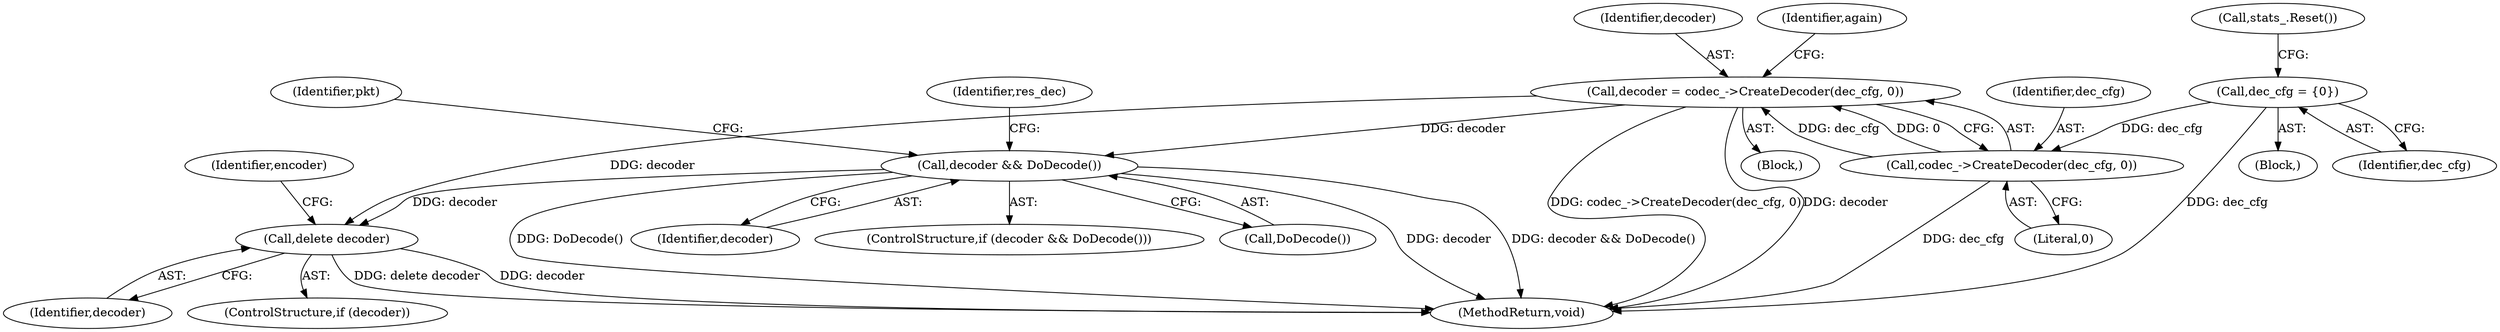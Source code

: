digraph "1_Android_5a9753fca56f0eeb9f61e342b2fccffc364f9426_65@API" {
"1000336" [label="(Call,delete decoder)"];
"1000229" [label="(Call,decoder && DoDecode())"];
"1000169" [label="(Call,decoder = codec_->CreateDecoder(dec_cfg, 0))"];
"1000171" [label="(Call,codec_->CreateDecoder(dec_cfg, 0))"];
"1000105" [label="(Call,dec_cfg = {0})"];
"1000126" [label="(Block,)"];
"1000334" [label="(ControlStructure,if (decoder))"];
"1000171" [label="(Call,codec_->CreateDecoder(dec_cfg, 0))"];
"1000337" [label="(Identifier,decoder)"];
"1000169" [label="(Call,decoder = codec_->CreateDecoder(dec_cfg, 0))"];
"1000230" [label="(Identifier,decoder)"];
"1000178" [label="(Identifier,again)"];
"1000229" [label="(Call,decoder && DoDecode())"];
"1000107" [label="(Call,stats_.Reset())"];
"1000344" [label="(MethodReturn,void)"];
"1000265" [label="(Identifier,pkt)"];
"1000103" [label="(Block,)"];
"1000235" [label="(Identifier,res_dec)"];
"1000106" [label="(Identifier,dec_cfg)"];
"1000228" [label="(ControlStructure,if (decoder && DoDecode()))"];
"1000170" [label="(Identifier,decoder)"];
"1000231" [label="(Call,DoDecode())"];
"1000173" [label="(Literal,0)"];
"1000339" [label="(Identifier,encoder)"];
"1000336" [label="(Call,delete decoder)"];
"1000105" [label="(Call,dec_cfg = {0})"];
"1000172" [label="(Identifier,dec_cfg)"];
"1000336" -> "1000334"  [label="AST: "];
"1000336" -> "1000337"  [label="CFG: "];
"1000337" -> "1000336"  [label="AST: "];
"1000339" -> "1000336"  [label="CFG: "];
"1000336" -> "1000344"  [label="DDG: delete decoder"];
"1000336" -> "1000344"  [label="DDG: decoder"];
"1000229" -> "1000336"  [label="DDG: decoder"];
"1000169" -> "1000336"  [label="DDG: decoder"];
"1000229" -> "1000228"  [label="AST: "];
"1000229" -> "1000230"  [label="CFG: "];
"1000229" -> "1000231"  [label="CFG: "];
"1000230" -> "1000229"  [label="AST: "];
"1000231" -> "1000229"  [label="AST: "];
"1000235" -> "1000229"  [label="CFG: "];
"1000265" -> "1000229"  [label="CFG: "];
"1000229" -> "1000344"  [label="DDG: decoder && DoDecode()"];
"1000229" -> "1000344"  [label="DDG: DoDecode()"];
"1000229" -> "1000344"  [label="DDG: decoder"];
"1000169" -> "1000229"  [label="DDG: decoder"];
"1000169" -> "1000126"  [label="AST: "];
"1000169" -> "1000171"  [label="CFG: "];
"1000170" -> "1000169"  [label="AST: "];
"1000171" -> "1000169"  [label="AST: "];
"1000178" -> "1000169"  [label="CFG: "];
"1000169" -> "1000344"  [label="DDG: codec_->CreateDecoder(dec_cfg, 0)"];
"1000169" -> "1000344"  [label="DDG: decoder"];
"1000171" -> "1000169"  [label="DDG: dec_cfg"];
"1000171" -> "1000169"  [label="DDG: 0"];
"1000171" -> "1000173"  [label="CFG: "];
"1000172" -> "1000171"  [label="AST: "];
"1000173" -> "1000171"  [label="AST: "];
"1000171" -> "1000344"  [label="DDG: dec_cfg"];
"1000105" -> "1000171"  [label="DDG: dec_cfg"];
"1000105" -> "1000103"  [label="AST: "];
"1000105" -> "1000106"  [label="CFG: "];
"1000106" -> "1000105"  [label="AST: "];
"1000107" -> "1000105"  [label="CFG: "];
"1000105" -> "1000344"  [label="DDG: dec_cfg"];
}
